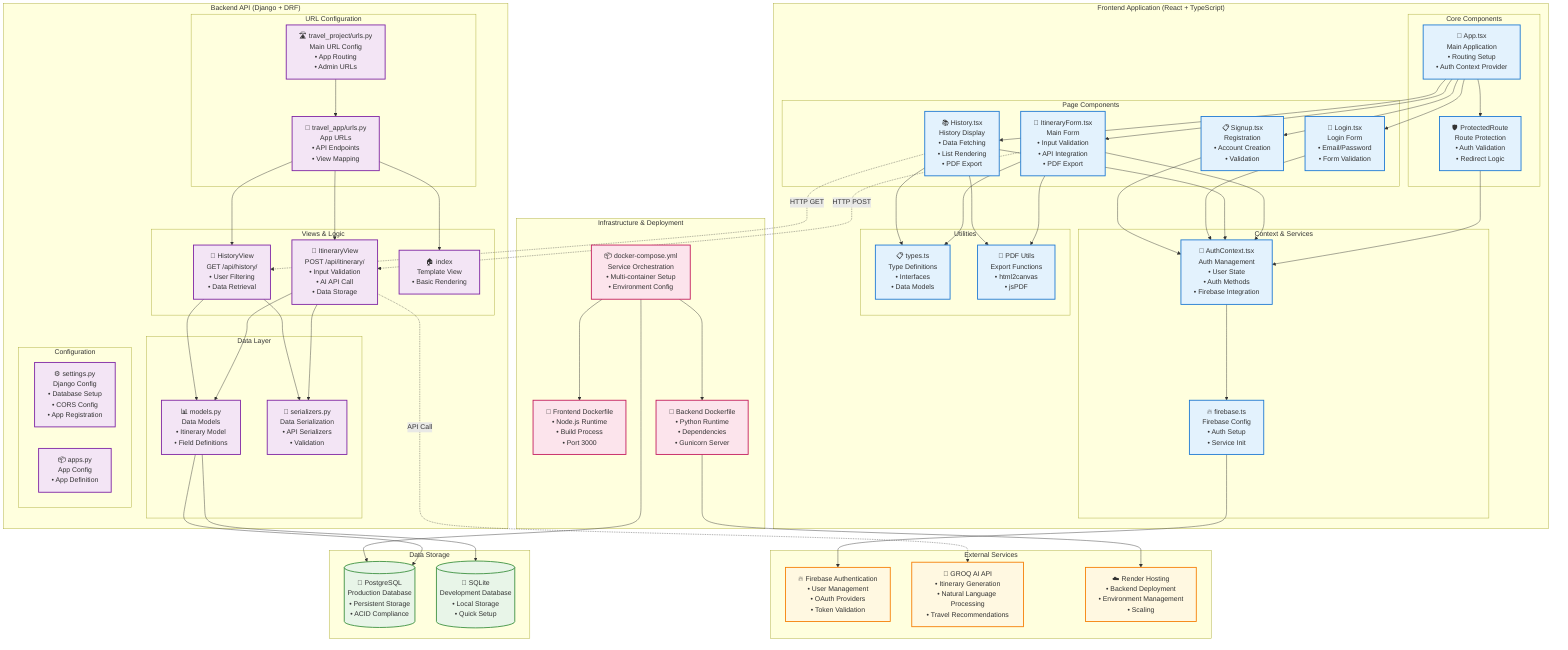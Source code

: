 graph TB
    %% Frontend Components
    subgraph "Frontend Application (React + TypeScript)"
        subgraph "Core Components"
            App["📱 App.tsx<br/>Main Application<br/>• Routing Setup<br/>• Auth Context Provider"]
            ProtectedRoute["🛡️ ProtectedRoute<br/>Route Protection<br/>• Auth Validation<br/>• Redirect Logic"]
        end

        subgraph "Page Components"
            ItineraryForm["📝 ItineraryForm.tsx<br/>Main Form<br/>• Input Validation<br/>• API Integration<br/>• PDF Export"]
            History["📚 History.tsx<br/>History Display<br/>• Data Fetching<br/>• List Rendering<br/>• PDF Export"]
            Login["🔑 Login.tsx<br/>Login Form<br/>• Email/Password<br/>• Form Validation"]
            Signup["📋 Signup.tsx<br/>Registration<br/>• Account Creation<br/>• Validation"]
        end

        subgraph "Context & Services"
            AuthContext["🔐 AuthContext.tsx<br/>Auth Management<br/>• User State<br/>• Auth Methods<br/>• Firebase Integration"]
            Firebase["🔥 firebase.ts<br/>Firebase Config<br/>• Auth Setup<br/>• Service Init"]
        end

        subgraph "Utilities"
            Types["📋 types.ts<br/>Type Definitions<br/>• Interfaces<br/>• Data Models"]
            PDF["📄 PDF Utils<br/>Export Functions<br/>• html2canvas<br/>• jsPDF"]
        end
    end

    %% Backend Components
    subgraph "Backend API (Django + DRF)"
        subgraph "URL Configuration"
            MainUrls["🛣️ travel_project/urls.py<br/>Main URL Config<br/>• App Routing<br/>• Admin URLs"]
            AppUrls["🔗 travel_app/urls.py<br/>App URLs<br/>• API Endpoints<br/>• View Mapping"]
        end

        subgraph "Views & Logic"
            ItineraryView["🎯 ItineraryView<br/>POST /api/itinerary/<br/>• Input Validation<br/>• AI API Call<br/>• Data Storage"]
            HistoryView["📖 HistoryView<br/>GET /api/history/<br/>• User Filtering<br/>• Data Retrieval"]
            IndexView["🏠 index<br/>Template View<br/>• Basic Rendering"]
        end

        subgraph "Data Layer"
            Models["📊 models.py<br/>Data Models<br/>• Itinerary Model<br/>• Field Definitions"]
            Serializers["🔄 serializers.py<br/>Data Serialization<br/>• API Serializers<br/>• Validation"]
        end

        subgraph "Configuration"
            Settings["⚙️ settings.py<br/>Django Config<br/>• Database Setup<br/>• CORS Config<br/>• App Registration"]
            Apps["📦 apps.py<br/>App Config<br/>• App Definition"]
        end
    end

    %% External Services
    subgraph "External Services"
        FirebaseAuth["🔥 Firebase Authentication<br/>• User Management<br/>• OAuth Providers<br/>• Token Validation"]
        GroqAPI["🤖 GROQ AI API<br/>• Itinerary Generation<br/>• Natural Language Processing<br/>• Travel Recommendations"]
        RenderHost["☁️ Render Hosting<br/>• Backend Deployment<br/>• Environment Management<br/>• Scaling"]
    end

    %% Database
    subgraph "Data Storage"
        PostgreSQLProd[("🐘 PostgreSQL<br/>Production Database<br/>• Persistent Storage<br/>• ACID Compliance")]
        SQLiteDev[("💾 SQLite<br/>Development Database<br/>• Local Storage<br/>• Quick Setup")]
    end

    %% Infrastructure
    subgraph "Infrastructure & Deployment"
        DockerCompose["📦 docker-compose.yml<br/>Service Orchestration<br/>• Multi-container Setup<br/>• Environment Config"]
        FrontendDocker["🐳 Frontend Dockerfile<br/>• Node.js Runtime<br/>• Build Process<br/>• Port 3000"]
        BackendDocker["🐳 Backend Dockerfile<br/>• Python Runtime<br/>• Dependencies<br/>• Gunicorn Server"]
    end

    %% Component Relationships
    App --> ProtectedRoute
    App --> ItineraryForm
    App --> History
    App --> Login
    App --> Signup
    
    ProtectedRoute --> AuthContext
    ItineraryForm --> AuthContext
    ItineraryForm --> Types
    ItineraryForm --> PDF
    History --> AuthContext
    History --> Types
    History --> PDF
    Login --> AuthContext
    Signup --> AuthContext
    
    AuthContext --> Firebase
    Firebase --> FirebaseAuth
    
    %% API Connections
    ItineraryForm -."HTTP POST".-> ItineraryView
    History -."HTTP GET".-> HistoryView
    
    %% Backend Internal
    MainUrls --> AppUrls
    AppUrls --> ItineraryView
    AppUrls --> HistoryView
    AppUrls --> IndexView
    
    ItineraryView --> Serializers
    ItineraryView --> Models
    HistoryView --> Serializers
    HistoryView --> Models
    
    Models --> PostgreSQLProd
    Models --> SQLiteDev
    
    %% External API
    ItineraryView -."API Call".-> GroqAPI
    
    %% Infrastructure
    DockerCompose --> FrontendDocker
    DockerCompose --> BackendDocker
    DockerCompose --> PostgreSQLProd
    
    BackendDocker --> RenderHost
    
    %% Styling
    classDef frontend fill:#e3f2fd,stroke:#1976d2,stroke-width:2px
    classDef backend fill:#f3e5f5,stroke:#7b1fa2,stroke-width:2px
    classDef external fill:#fff8e1,stroke:#f57c00,stroke-width:2px
    classDef database fill:#e8f5e8,stroke:#388e3c,stroke-width:2px
    classDef infrastructure fill:#fce4ec,stroke:#c2185b,stroke-width:2px
    
    class App,ProtectedRoute,ItineraryForm,History,Login,Signup,AuthContext,Firebase,Types,PDF frontend
    class MainUrls,AppUrls,ItineraryView,HistoryView,IndexView,Models,Serializers,Settings,Apps backend
    class FirebaseAuth,GroqAPI,RenderHost external
    class PostgreSQLProd,SQLiteDev database
    class DockerCompose,FrontendDocker,BackendDocker infrastructure